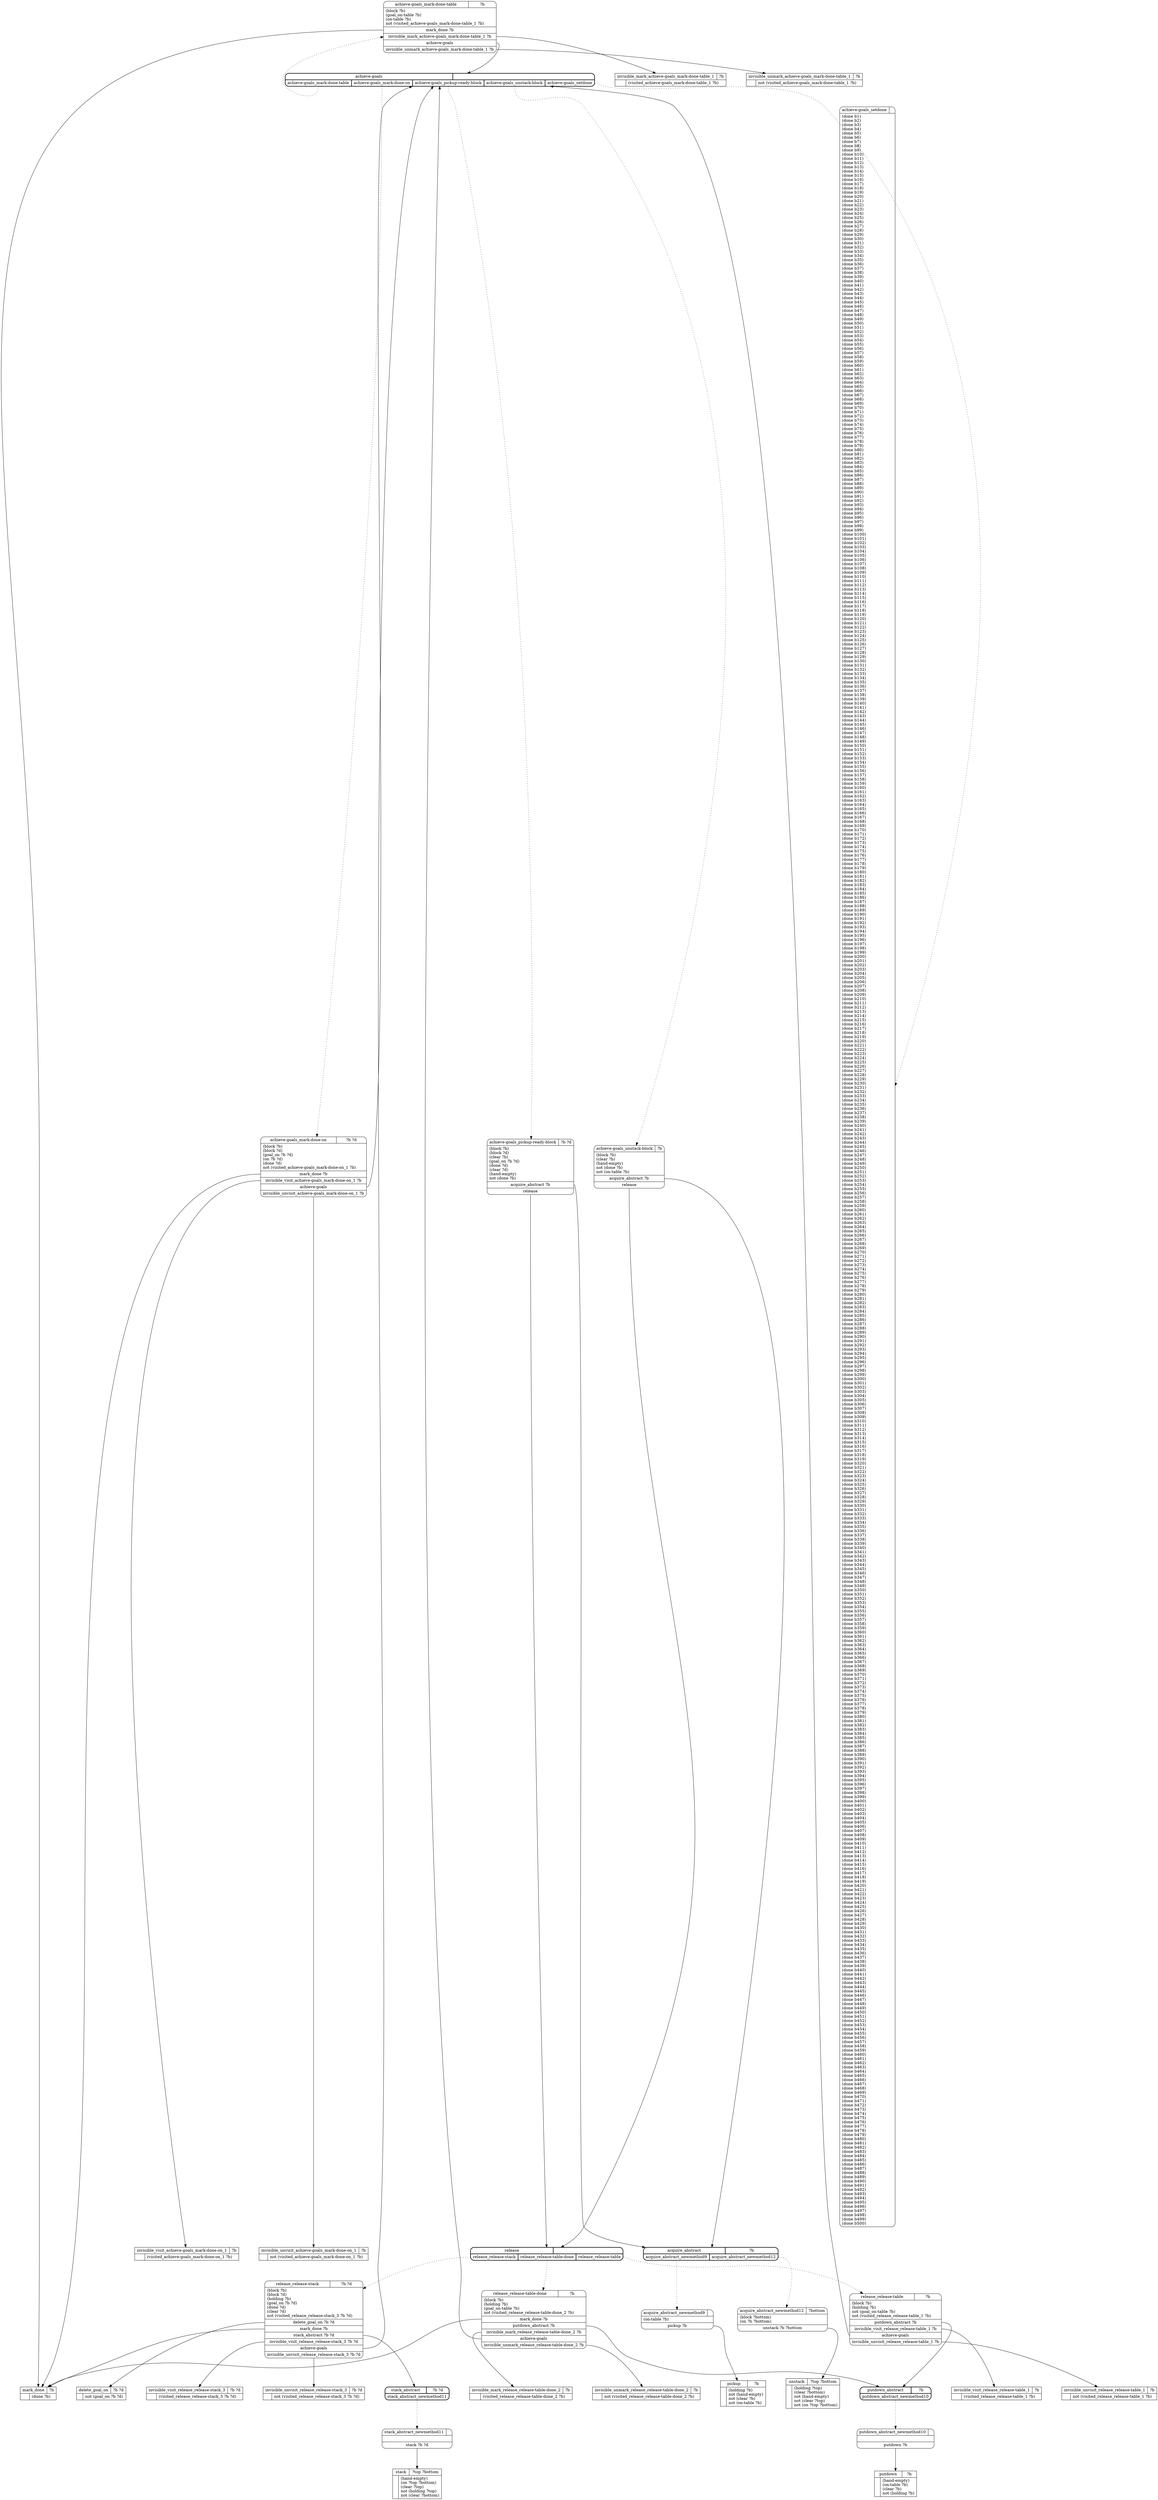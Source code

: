 // Generated by Hype
digraph "blocks" {
  nodesep=1
  ranksep=1
  // Operators
  node [shape=record]
  "mark_done" [
    label="{{\N|?b}|{|(done ?b)\l}}"
  ]
  "delete_goal_on" [
    label="{{\N|?b ?d}|{|not (goal_on ?b ?d)\l}}"
  ]
  "pickup" [
    label="{{\N|?b}|{|(holding ?b)\lnot (hand-empty)\lnot (clear ?b)\lnot (on-table ?b)\l}}"
  ]
  "putdown" [
    label="{{\N|?b}|{|(hand-empty)\l(on-table ?b)\l(clear ?b)\lnot (holding ?b)\l}}"
  ]
  "stack" [
    label="{{\N|?top ?bottom}|{|(hand-empty)\l(on ?top ?bottom)\l(clear ?top)\lnot (holding ?top)\lnot (clear ?bottom)\l}}"
  ]
  "unstack" [
    label="{{\N|?top ?bottom}|{|(holding ?top)\l(clear ?bottom)\lnot (hand-empty)\lnot (clear ?top)\lnot (on ?top ?bottom)\l}}"
  ]
  "invisible_mark_achieve-goals_mark-done-table_1" [
    label="{{\N|?b}|{|(visited_achieve-goals_mark-done-table_1 ?b)\l}}"
  ]
  "invisible_unmark_achieve-goals_mark-done-table_1" [
    label="{{\N|?b}|{|not (visited_achieve-goals_mark-done-table_1 ?b)\l}}"
  ]
  "invisible_visit_achieve-goals_mark-done-on_1" [
    label="{{\N|?b}|{|(visited_achieve-goals_mark-done-on_1 ?b)\l}}"
  ]
  "invisible_unvisit_achieve-goals_mark-done-on_1" [
    label="{{\N|?b}|{|not (visited_achieve-goals_mark-done-on_1 ?b)\l}}"
  ]
  "invisible_visit_release_release-stack_3" [
    label="{{\N|?b ?d}|{|(visited_release_release-stack_3 ?b ?d)\l}}"
  ]
  "invisible_unvisit_release_release-stack_3" [
    label="{{\N|?b ?d}|{|not (visited_release_release-stack_3 ?b ?d)\l}}"
  ]
  "invisible_mark_release_release-table-done_2" [
    label="{{\N|?b}|{|(visited_release_release-table-done_2 ?b)\l}}"
  ]
  "invisible_unmark_release_release-table-done_2" [
    label="{{\N|?b}|{|not (visited_release_release-table-done_2 ?b)\l}}"
  ]
  "invisible_visit_release_release-table_1" [
    label="{{\N|?b}|{|(visited_release_release-table_1 ?b)\l}}"
  ]
  "invisible_unvisit_release_release-table_1" [
    label="{{\N|?b}|{|not (visited_release_release-table_1 ?b)\l}}"
  ]
  // Methods
  node [shape=Mrecord]
  "achieve-goals" [
    style=bold
    label="{{\N|}|{<0>achieve-goals_mark-done-table|<1>achieve-goals_mark-done-on|<2>achieve-goals_pickup-ready-block|<3>achieve-goals_unstack-block|<4>achieve-goals_setdone}}"
  ]
  "achieve-goals_mark-done-table" [
    label="{{\N|?b}|(block ?b)\l(goal_on-table ?b)\l(on-table ?b)\lnot (visited_achieve-goals_mark-done-table_1 ?b)\l|<0>mark_done ?b|<1>invisible_mark_achieve-goals_mark-done-table_1 ?b|<2>achieve-goals|<3>invisible_unmark_achieve-goals_mark-done-table_1 ?b}"
  ]
  "achieve-goals":0 -> "achieve-goals_mark-done-table" [style=dotted]
  "achieve-goals_mark-done-table":0 -> "mark_done"
  "achieve-goals_mark-done-table":1 -> "invisible_mark_achieve-goals_mark-done-table_1"
  "achieve-goals_mark-done-table":2 -> "achieve-goals"
  "achieve-goals_mark-done-table":3 -> "invisible_unmark_achieve-goals_mark-done-table_1"
  "achieve-goals_mark-done-on" [
    label="{{\N|?b ?d}|(block ?b)\l(block ?d)\l(goal_on ?b ?d)\l(on ?b ?d)\l(done ?d)\lnot (visited_achieve-goals_mark-done-on_1 ?b)\l|<0>mark_done ?b|<1>invisible_visit_achieve-goals_mark-done-on_1 ?b|<2>achieve-goals|<3>invisible_unvisit_achieve-goals_mark-done-on_1 ?b}"
  ]
  "achieve-goals":1 -> "achieve-goals_mark-done-on" [style=dotted]
  "achieve-goals_mark-done-on":0 -> "mark_done"
  "achieve-goals_mark-done-on":1 -> "invisible_visit_achieve-goals_mark-done-on_1"
  "achieve-goals_mark-done-on":2 -> "achieve-goals"
  "achieve-goals_mark-done-on":3 -> "invisible_unvisit_achieve-goals_mark-done-on_1"
  "achieve-goals_pickup-ready-block" [
    label="{{\N|?b ?d}|(block ?b)\l(block ?d)\l(clear ?b)\l(goal_on ?b ?d)\l(done ?d)\l(clear ?d)\l(hand-empty)\lnot (done ?b)\l|<0>acquire_abstract ?b|<1>release}"
  ]
  "achieve-goals":2 -> "achieve-goals_pickup-ready-block" [style=dotted]
  "achieve-goals_pickup-ready-block":0 -> "acquire_abstract"
  "achieve-goals_pickup-ready-block":1 -> "release"
  "achieve-goals_unstack-block" [
    label="{{\N|?b}|(block ?b)\l(clear ?b)\l(hand-empty)\lnot (done ?b)\lnot (on-table ?b)\l|<0>acquire_abstract ?b|<1>release}"
  ]
  "achieve-goals":3 -> "achieve-goals_unstack-block" [style=dotted]
  "achieve-goals_unstack-block":0 -> "acquire_abstract"
  "achieve-goals_unstack-block":1 -> "release"
  "achieve-goals_setdone" [
    label="{{\N|}|(done b1)\l(done b2)\l(done b3)\l(done b4)\l(done b5)\l(done b6)\l(done b7)\l(done b8)\l(done b9)\l(done b10)\l(done b11)\l(done b12)\l(done b13)\l(done b14)\l(done b15)\l(done b16)\l(done b17)\l(done b18)\l(done b19)\l(done b20)\l(done b21)\l(done b22)\l(done b23)\l(done b24)\l(done b25)\l(done b26)\l(done b27)\l(done b28)\l(done b29)\l(done b30)\l(done b31)\l(done b32)\l(done b33)\l(done b34)\l(done b35)\l(done b36)\l(done b37)\l(done b38)\l(done b39)\l(done b40)\l(done b41)\l(done b42)\l(done b43)\l(done b44)\l(done b45)\l(done b46)\l(done b47)\l(done b48)\l(done b49)\l(done b50)\l(done b51)\l(done b52)\l(done b53)\l(done b54)\l(done b55)\l(done b56)\l(done b57)\l(done b58)\l(done b59)\l(done b60)\l(done b61)\l(done b62)\l(done b63)\l(done b64)\l(done b65)\l(done b66)\l(done b67)\l(done b68)\l(done b69)\l(done b70)\l(done b71)\l(done b72)\l(done b73)\l(done b74)\l(done b75)\l(done b76)\l(done b77)\l(done b78)\l(done b79)\l(done b80)\l(done b81)\l(done b82)\l(done b83)\l(done b84)\l(done b85)\l(done b86)\l(done b87)\l(done b88)\l(done b89)\l(done b90)\l(done b91)\l(done b92)\l(done b93)\l(done b94)\l(done b95)\l(done b96)\l(done b97)\l(done b98)\l(done b99)\l(done b100)\l(done b101)\l(done b102)\l(done b103)\l(done b104)\l(done b105)\l(done b106)\l(done b107)\l(done b108)\l(done b109)\l(done b110)\l(done b111)\l(done b112)\l(done b113)\l(done b114)\l(done b115)\l(done b116)\l(done b117)\l(done b118)\l(done b119)\l(done b120)\l(done b121)\l(done b122)\l(done b123)\l(done b124)\l(done b125)\l(done b126)\l(done b127)\l(done b128)\l(done b129)\l(done b130)\l(done b131)\l(done b132)\l(done b133)\l(done b134)\l(done b135)\l(done b136)\l(done b137)\l(done b138)\l(done b139)\l(done b140)\l(done b141)\l(done b142)\l(done b143)\l(done b144)\l(done b145)\l(done b146)\l(done b147)\l(done b148)\l(done b149)\l(done b150)\l(done b151)\l(done b152)\l(done b153)\l(done b154)\l(done b155)\l(done b156)\l(done b157)\l(done b158)\l(done b159)\l(done b160)\l(done b161)\l(done b162)\l(done b163)\l(done b164)\l(done b165)\l(done b166)\l(done b167)\l(done b168)\l(done b169)\l(done b170)\l(done b171)\l(done b172)\l(done b173)\l(done b174)\l(done b175)\l(done b176)\l(done b177)\l(done b178)\l(done b179)\l(done b180)\l(done b181)\l(done b182)\l(done b183)\l(done b184)\l(done b185)\l(done b186)\l(done b187)\l(done b188)\l(done b189)\l(done b190)\l(done b191)\l(done b192)\l(done b193)\l(done b194)\l(done b195)\l(done b196)\l(done b197)\l(done b198)\l(done b199)\l(done b200)\l(done b201)\l(done b202)\l(done b203)\l(done b204)\l(done b205)\l(done b206)\l(done b207)\l(done b208)\l(done b209)\l(done b210)\l(done b211)\l(done b212)\l(done b213)\l(done b214)\l(done b215)\l(done b216)\l(done b217)\l(done b218)\l(done b219)\l(done b220)\l(done b221)\l(done b222)\l(done b223)\l(done b224)\l(done b225)\l(done b226)\l(done b227)\l(done b228)\l(done b229)\l(done b230)\l(done b231)\l(done b232)\l(done b233)\l(done b234)\l(done b235)\l(done b236)\l(done b237)\l(done b238)\l(done b239)\l(done b240)\l(done b241)\l(done b242)\l(done b243)\l(done b244)\l(done b245)\l(done b246)\l(done b247)\l(done b248)\l(done b249)\l(done b250)\l(done b251)\l(done b252)\l(done b253)\l(done b254)\l(done b255)\l(done b256)\l(done b257)\l(done b258)\l(done b259)\l(done b260)\l(done b261)\l(done b262)\l(done b263)\l(done b264)\l(done b265)\l(done b266)\l(done b267)\l(done b268)\l(done b269)\l(done b270)\l(done b271)\l(done b272)\l(done b273)\l(done b274)\l(done b275)\l(done b276)\l(done b277)\l(done b278)\l(done b279)\l(done b280)\l(done b281)\l(done b282)\l(done b283)\l(done b284)\l(done b285)\l(done b286)\l(done b287)\l(done b288)\l(done b289)\l(done b290)\l(done b291)\l(done b292)\l(done b293)\l(done b294)\l(done b295)\l(done b296)\l(done b297)\l(done b298)\l(done b299)\l(done b300)\l(done b301)\l(done b302)\l(done b303)\l(done b304)\l(done b305)\l(done b306)\l(done b307)\l(done b308)\l(done b309)\l(done b310)\l(done b311)\l(done b312)\l(done b313)\l(done b314)\l(done b315)\l(done b316)\l(done b317)\l(done b318)\l(done b319)\l(done b320)\l(done b321)\l(done b322)\l(done b323)\l(done b324)\l(done b325)\l(done b326)\l(done b327)\l(done b328)\l(done b329)\l(done b330)\l(done b331)\l(done b332)\l(done b333)\l(done b334)\l(done b335)\l(done b336)\l(done b337)\l(done b338)\l(done b339)\l(done b340)\l(done b341)\l(done b342)\l(done b343)\l(done b344)\l(done b345)\l(done b346)\l(done b347)\l(done b348)\l(done b349)\l(done b350)\l(done b351)\l(done b352)\l(done b353)\l(done b354)\l(done b355)\l(done b356)\l(done b357)\l(done b358)\l(done b359)\l(done b360)\l(done b361)\l(done b362)\l(done b363)\l(done b364)\l(done b365)\l(done b366)\l(done b367)\l(done b368)\l(done b369)\l(done b370)\l(done b371)\l(done b372)\l(done b373)\l(done b374)\l(done b375)\l(done b376)\l(done b377)\l(done b378)\l(done b379)\l(done b380)\l(done b381)\l(done b382)\l(done b383)\l(done b384)\l(done b385)\l(done b386)\l(done b387)\l(done b388)\l(done b389)\l(done b390)\l(done b391)\l(done b392)\l(done b393)\l(done b394)\l(done b395)\l(done b396)\l(done b397)\l(done b398)\l(done b399)\l(done b400)\l(done b401)\l(done b402)\l(done b403)\l(done b404)\l(done b405)\l(done b406)\l(done b407)\l(done b408)\l(done b409)\l(done b410)\l(done b411)\l(done b412)\l(done b413)\l(done b414)\l(done b415)\l(done b416)\l(done b417)\l(done b418)\l(done b419)\l(done b420)\l(done b421)\l(done b422)\l(done b423)\l(done b424)\l(done b425)\l(done b426)\l(done b427)\l(done b428)\l(done b429)\l(done b430)\l(done b431)\l(done b432)\l(done b433)\l(done b434)\l(done b435)\l(done b436)\l(done b437)\l(done b438)\l(done b439)\l(done b440)\l(done b441)\l(done b442)\l(done b443)\l(done b444)\l(done b445)\l(done b446)\l(done b447)\l(done b448)\l(done b449)\l(done b450)\l(done b451)\l(done b452)\l(done b453)\l(done b454)\l(done b455)\l(done b456)\l(done b457)\l(done b458)\l(done b459)\l(done b460)\l(done b461)\l(done b462)\l(done b463)\l(done b464)\l(done b465)\l(done b466)\l(done b467)\l(done b468)\l(done b469)\l(done b470)\l(done b471)\l(done b472)\l(done b473)\l(done b474)\l(done b475)\l(done b476)\l(done b477)\l(done b478)\l(done b479)\l(done b480)\l(done b481)\l(done b482)\l(done b483)\l(done b484)\l(done b485)\l(done b486)\l(done b487)\l(done b488)\l(done b489)\l(done b490)\l(done b491)\l(done b492)\l(done b493)\l(done b494)\l(done b495)\l(done b496)\l(done b497)\l(done b498)\l(done b499)\l(done b500)\l}"
  ]
  "achieve-goals":4 -> "achieve-goals_setdone" [style=dotted]
  "release" [
    style=bold
    label="{{\N|}|{<0>release_release-stack|<1>release_release-table-done|<2>release_release-table}}"
  ]
  "release_release-stack" [
    label="{{\N|?b ?d}|(block ?b)\l(block ?d)\l(holding ?b)\l(goal_on ?b ?d)\l(done ?d)\l(clear ?d)\lnot (visited_release_release-stack_3 ?b ?d)\l|<0>delete_goal_on ?b ?d|<1>mark_done ?b|<2>stack_abstract ?b ?d|<3>invisible_visit_release_release-stack_3 ?b ?d|<4>achieve-goals|<5>invisible_unvisit_release_release-stack_3 ?b ?d}"
  ]
  "release":0 -> "release_release-stack" [style=dotted]
  "release_release-stack":0 -> "delete_goal_on"
  "release_release-stack":1 -> "mark_done"
  "release_release-stack":2 -> "stack_abstract"
  "release_release-stack":3 -> "invisible_visit_release_release-stack_3"
  "release_release-stack":4 -> "achieve-goals"
  "release_release-stack":5 -> "invisible_unvisit_release_release-stack_3"
  "release_release-table-done" [
    label="{{\N|?b}|(block ?b)\l(holding ?b)\l(goal_on-table ?b)\lnot (visited_release_release-table-done_2 ?b)\l|<0>mark_done ?b|<1>putdown_abstract ?b|<2>invisible_mark_release_release-table-done_2 ?b|<3>achieve-goals|<4>invisible_unmark_release_release-table-done_2 ?b}"
  ]
  "release":1 -> "release_release-table-done" [style=dotted]
  "release_release-table-done":0 -> "mark_done"
  "release_release-table-done":1 -> "putdown_abstract"
  "release_release-table-done":2 -> "invisible_mark_release_release-table-done_2"
  "release_release-table-done":3 -> "achieve-goals"
  "release_release-table-done":4 -> "invisible_unmark_release_release-table-done_2"
  "release_release-table" [
    label="{{\N|?b}|(block ?b)\l(holding ?b)\lnot (goal_on-table ?b)\lnot (visited_release_release-table_1 ?b)\l|<0>putdown_abstract ?b|<1>invisible_visit_release_release-table_1 ?b|<2>achieve-goals|<3>invisible_unvisit_release_release-table_1 ?b}"
  ]
  "release":2 -> "release_release-table" [style=dotted]
  "release_release-table":0 -> "putdown_abstract"
  "release_release-table":1 -> "invisible_visit_release_release-table_1"
  "release_release-table":2 -> "achieve-goals"
  "release_release-table":3 -> "invisible_unvisit_release_release-table_1"
  "putdown_abstract" [
    style=bold
    label="{{\N|?b}|{<0>putdown_abstract_newmethod10}}"
  ]
  "putdown_abstract_newmethod10" [
    label="{{\N|}||<0>putdown ?b}"
  ]
  "putdown_abstract":0 -> "putdown_abstract_newmethod10" [style=dotted]
  "putdown_abstract_newmethod10":0 -> "putdown"
  "stack_abstract" [
    style=bold
    label="{{\N|?b ?d}|{<0>stack_abstract_newmethod11}}"
  ]
  "stack_abstract_newmethod11" [
    label="{{\N|}||<0>stack ?b ?d}"
  ]
  "stack_abstract":0 -> "stack_abstract_newmethod11" [style=dotted]
  "stack_abstract_newmethod11":0 -> "stack"
  "acquire_abstract" [
    style=bold
    label="{{\N|?b}|{<0>acquire_abstract_newmethod9|<1>acquire_abstract_newmethod12}}"
  ]
  "acquire_abstract_newmethod9" [
    label="{{\N|}|(on-table ?b)\l|<0>pickup ?b}"
  ]
  "acquire_abstract":0 -> "acquire_abstract_newmethod9" [style=dotted]
  "acquire_abstract_newmethod9":0 -> "pickup"
  "acquire_abstract_newmethod12" [
    label="{{\N|?bottom}|(block ?bottom)\l(on ?b ?bottom)\l|<0>unstack ?b ?bottom}"
  ]
  "acquire_abstract":1 -> "acquire_abstract_newmethod12" [style=dotted]
  "acquire_abstract_newmethod12":0 -> "unstack"
}
